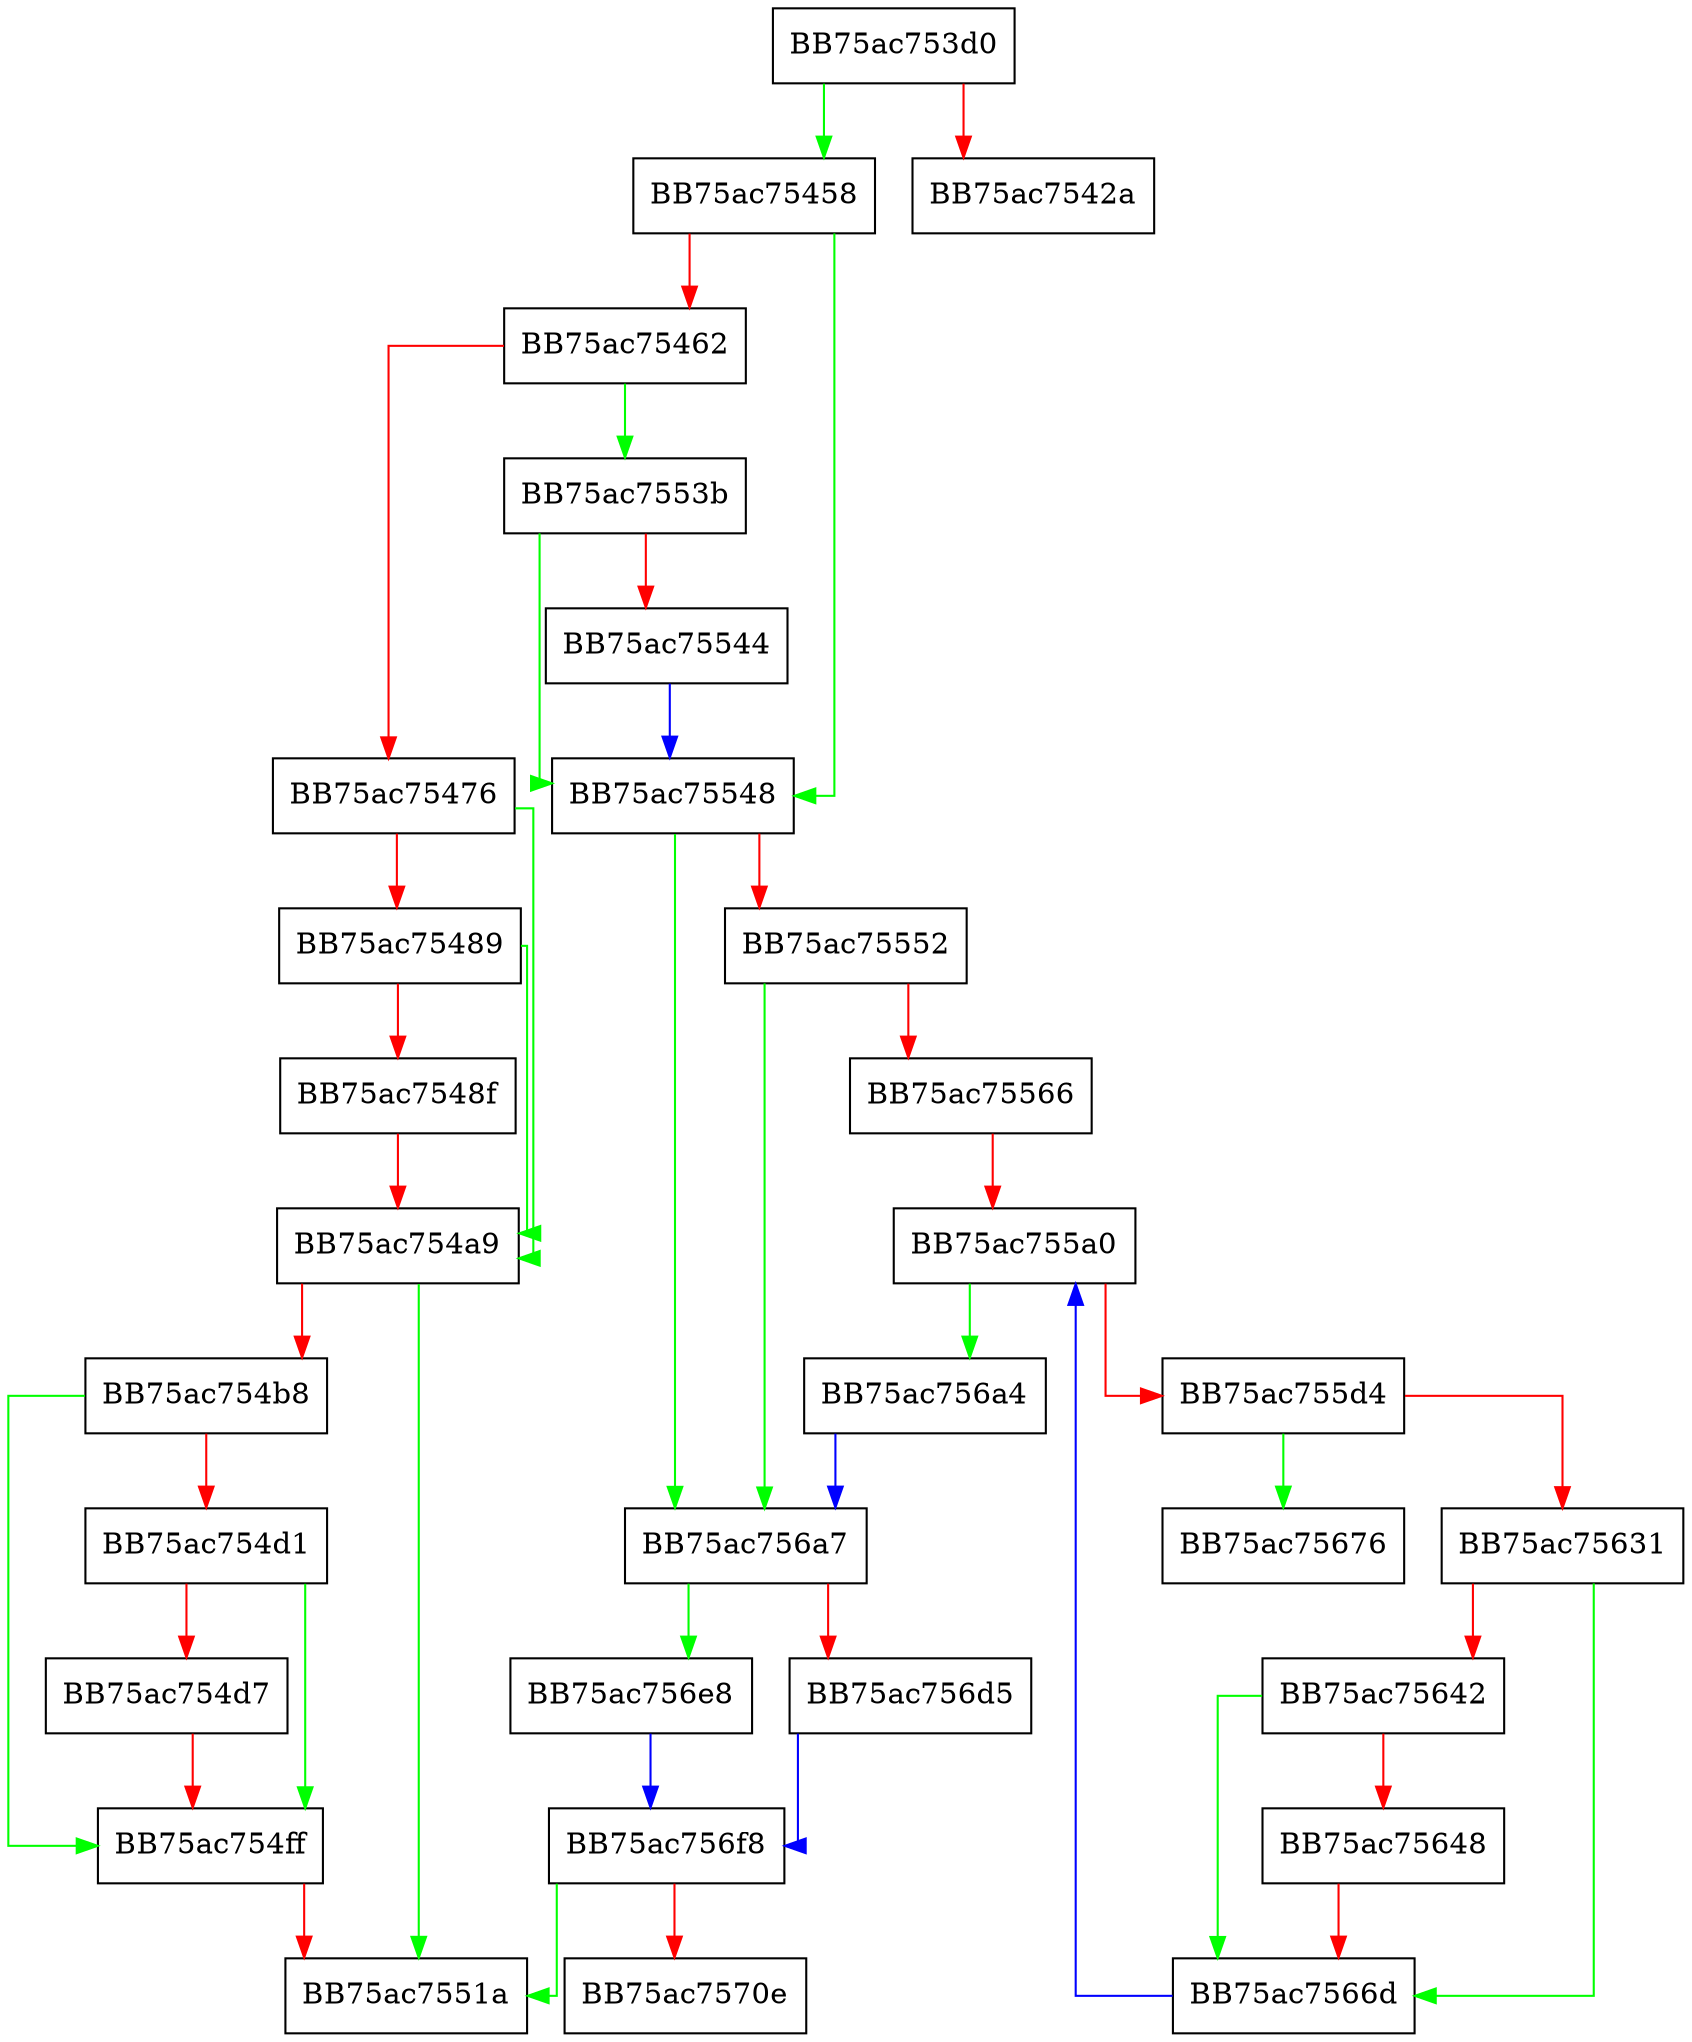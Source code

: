 digraph Register {
  node [shape="box"];
  graph [splines=ortho];
  BB75ac753d0 -> BB75ac75458 [color="green"];
  BB75ac753d0 -> BB75ac7542a [color="red"];
  BB75ac75458 -> BB75ac75548 [color="green"];
  BB75ac75458 -> BB75ac75462 [color="red"];
  BB75ac75462 -> BB75ac7553b [color="green"];
  BB75ac75462 -> BB75ac75476 [color="red"];
  BB75ac75476 -> BB75ac754a9 [color="green"];
  BB75ac75476 -> BB75ac75489 [color="red"];
  BB75ac75489 -> BB75ac754a9 [color="green"];
  BB75ac75489 -> BB75ac7548f [color="red"];
  BB75ac7548f -> BB75ac754a9 [color="red"];
  BB75ac754a9 -> BB75ac7551a [color="green"];
  BB75ac754a9 -> BB75ac754b8 [color="red"];
  BB75ac754b8 -> BB75ac754ff [color="green"];
  BB75ac754b8 -> BB75ac754d1 [color="red"];
  BB75ac754d1 -> BB75ac754ff [color="green"];
  BB75ac754d1 -> BB75ac754d7 [color="red"];
  BB75ac754d7 -> BB75ac754ff [color="red"];
  BB75ac754ff -> BB75ac7551a [color="red"];
  BB75ac7553b -> BB75ac75548 [color="green"];
  BB75ac7553b -> BB75ac75544 [color="red"];
  BB75ac75544 -> BB75ac75548 [color="blue"];
  BB75ac75548 -> BB75ac756a7 [color="green"];
  BB75ac75548 -> BB75ac75552 [color="red"];
  BB75ac75552 -> BB75ac756a7 [color="green"];
  BB75ac75552 -> BB75ac75566 [color="red"];
  BB75ac75566 -> BB75ac755a0 [color="red"];
  BB75ac755a0 -> BB75ac756a4 [color="green"];
  BB75ac755a0 -> BB75ac755d4 [color="red"];
  BB75ac755d4 -> BB75ac75676 [color="green"];
  BB75ac755d4 -> BB75ac75631 [color="red"];
  BB75ac75631 -> BB75ac7566d [color="green"];
  BB75ac75631 -> BB75ac75642 [color="red"];
  BB75ac75642 -> BB75ac7566d [color="green"];
  BB75ac75642 -> BB75ac75648 [color="red"];
  BB75ac75648 -> BB75ac7566d [color="red"];
  BB75ac7566d -> BB75ac755a0 [color="blue"];
  BB75ac756a4 -> BB75ac756a7 [color="blue"];
  BB75ac756a7 -> BB75ac756e8 [color="green"];
  BB75ac756a7 -> BB75ac756d5 [color="red"];
  BB75ac756d5 -> BB75ac756f8 [color="blue"];
  BB75ac756e8 -> BB75ac756f8 [color="blue"];
  BB75ac756f8 -> BB75ac7551a [color="green"];
  BB75ac756f8 -> BB75ac7570e [color="red"];
}